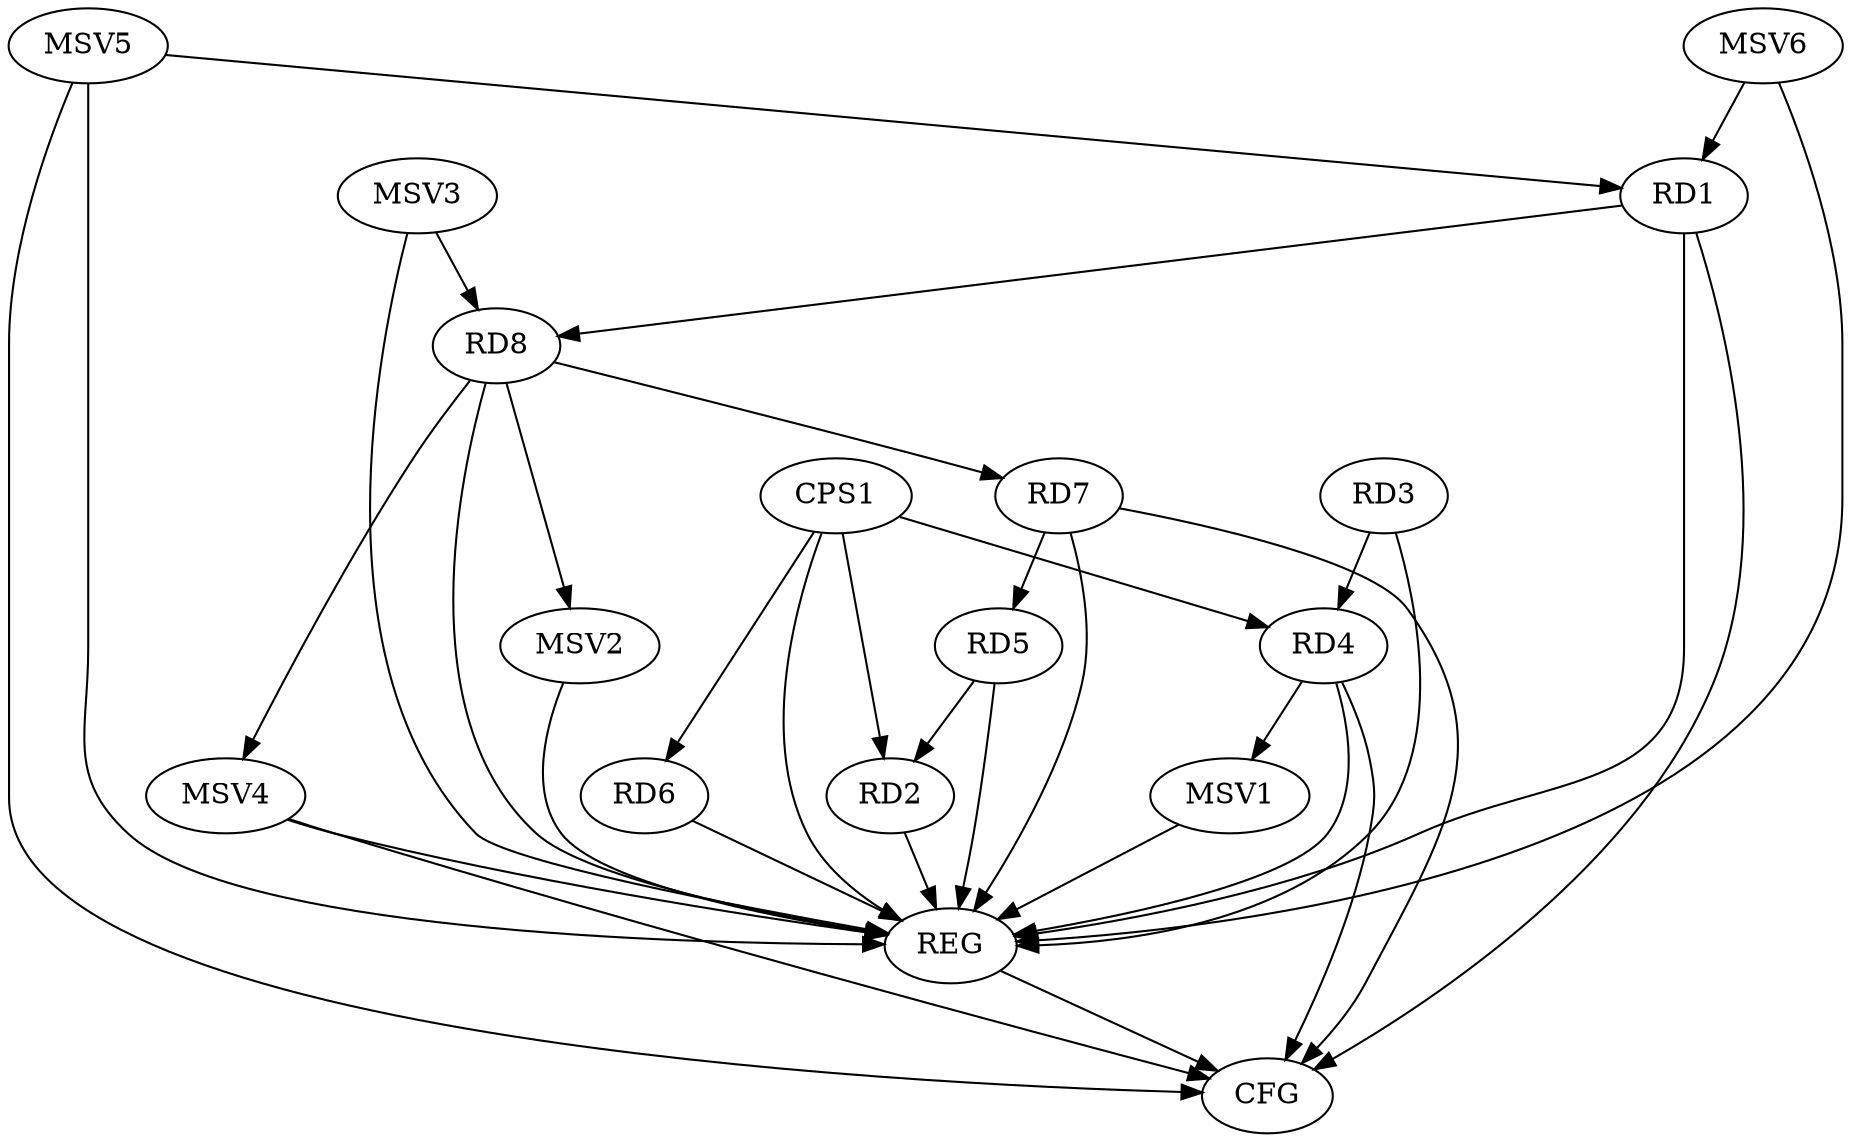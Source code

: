 strict digraph G {
  RD1 [ label="RD1" ];
  RD2 [ label="RD2" ];
  RD3 [ label="RD3" ];
  RD4 [ label="RD4" ];
  RD5 [ label="RD5" ];
  RD6 [ label="RD6" ];
  RD7 [ label="RD7" ];
  RD8 [ label="RD8" ];
  CPS1 [ label="CPS1" ];
  REG [ label="REG" ];
  CFG [ label="CFG" ];
  MSV1 [ label="MSV1" ];
  MSV2 [ label="MSV2" ];
  MSV3 [ label="MSV3" ];
  MSV4 [ label="MSV4" ];
  MSV5 [ label="MSV5" ];
  MSV6 [ label="MSV6" ];
  RD1 -> RD8;
  RD5 -> RD2;
  RD3 -> RD4;
  RD7 -> RD5;
  RD8 -> RD7;
  CPS1 -> RD2;
  CPS1 -> RD4;
  CPS1 -> RD6;
  RD1 -> REG;
  RD2 -> REG;
  RD3 -> REG;
  RD4 -> REG;
  RD5 -> REG;
  RD6 -> REG;
  RD7 -> REG;
  RD8 -> REG;
  CPS1 -> REG;
  RD7 -> CFG;
  RD1 -> CFG;
  RD4 -> CFG;
  REG -> CFG;
  RD4 -> MSV1;
  MSV1 -> REG;
  RD8 -> MSV2;
  MSV2 -> REG;
  MSV3 -> RD8;
  MSV3 -> REG;
  RD8 -> MSV4;
  MSV4 -> REG;
  MSV4 -> CFG;
  MSV5 -> RD1;
  MSV5 -> REG;
  MSV5 -> CFG;
  MSV6 -> RD1;
  MSV6 -> REG;
}
